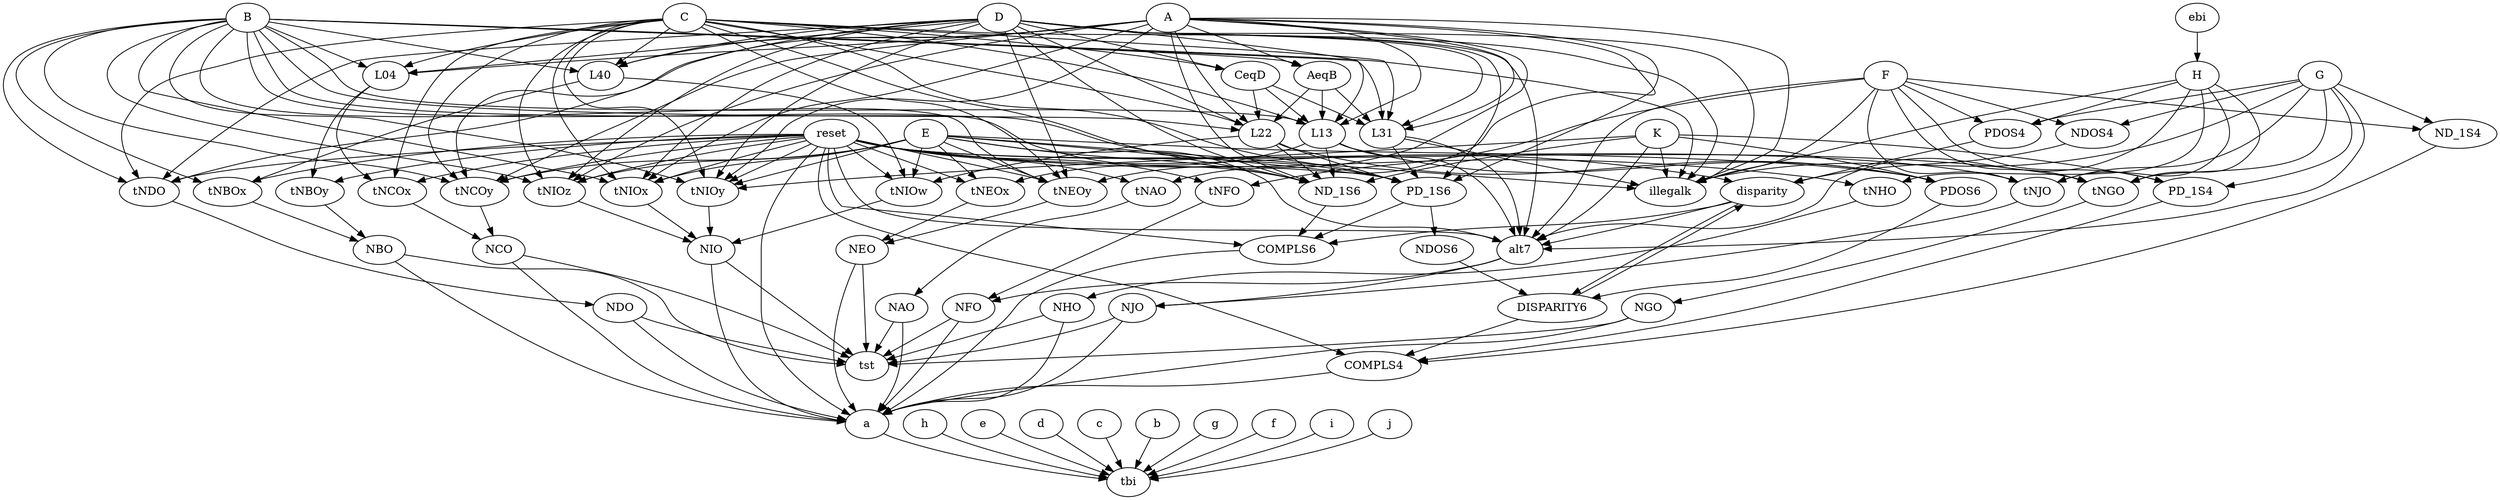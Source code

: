 strict digraph "" {
	NEO -> tst	 [weight=1.0];
	NEO -> a	 [weight=1.0];
	PD_1S4 -> COMPLS4	 [weight=1.0];
	tNBOx -> NBO	 [weight=1.0];
	tNBOy -> NBO	 [weight=1.0];
	PD_1S6 -> NDOS6	 [weight=1.0];
	PD_1S6 -> COMPLS6	 [weight=1.0];
	L31 -> PD_1S6	 [weight=1.0];
	L31 -> alt7	 [weight=1.0];
	L31 -> illegalk	 [weight=1.0];
	NGO -> tst	 [weight=1.0];
	NGO -> a	 [weight=1.0];
	tNCOy -> NCO	 [weight=1.0];
	ebi -> H	 [weight=1.0];
	PDOS4 -> disparity	 [weight=1.0];
	B -> tNBOx	 [weight=1.0];
	B -> PD_1S6	 [weight=1.0];
	B -> L31	 [weight=1.0];
	B -> tNCOy	 [weight=1.0];
	B -> ND_1S6	 [weight=1.0];
	B -> tNDO	 [weight=1.0];
	B -> tNIOz	 [weight=1.0];
	B -> tNIOy	 [weight=1.0];
	B -> tNIOx	 [weight=1.0];
	B -> L22	 [weight=1.0];
	B -> AeqB	 [weight=1.0];
	B -> L40	 [weight=1.0];
	B -> L04	 [weight=1.0];
	B -> L13	 [weight=1.0];
	B -> illegalk	 [weight=1.0];
	B -> tNEOy	 [weight=1.0];
	ND_1S4 -> COMPLS4	 [weight=1.0];
	ND_1S6 -> COMPLS6	 [weight=1.0];
	tNDO -> NDO	 [weight=1.0];
	D -> PD_1S6	 [weight=1.0];
	D -> L31	 [weight=1.0];
	D -> tNCOy	 [weight=1.0];
	D -> ND_1S6	 [weight=1.0];
	D -> tNDO	 [weight=1.0];
	D -> tNIOz	 [weight=1.0];
	D -> tNIOy	 [weight=1.0];
	D -> tNIOx	 [weight=1.0];
	D -> L22	 [weight=1.0];
	D -> alt7	 [weight=1.0];
	D -> CeqD	 [weight=1.0];
	D -> L40	 [weight=1.0];
	D -> L04	 [weight=1.0];
	D -> L13	 [weight=1.0];
	D -> illegalk	 [weight=1.0];
	D -> tNEOy	 [weight=1.0];
	F -> PD_1S4	 [weight=1.0];
	F -> PDOS4	 [weight=1.0];
	F -> ND_1S4	 [weight=1.0];
	F -> tNFO	 [weight=1.0];
	F -> NDOS4	 [weight=1.0];
	F -> alt7	 [weight=1.0];
	F -> tNJO	 [weight=1.0];
	F -> tNGO	 [weight=1.0];
	F -> illegalk	 [weight=1.0];
	tNFO -> NFO	 [weight=1.0];
	tNIOw -> NIO	 [weight=1.0];
	NDOS4 -> disparity	 [weight=1.0];
	PDOS6 -> DISPARITY6	 [weight=1.0];
	NDOS6 -> DISPARITY6	 [weight=1.0];
	tNIOz -> NIO	 [weight=1.0];
	tNIOy -> NIO	 [weight=1.0];
	tNIOx -> NIO	 [weight=1.0];
	NJO -> tst	 [weight=1.0];
	NJO -> a	 [weight=1.0];
	tNHO -> NHO	 [weight=1.0];
	disparity -> alt7	 [weight=1.0];
	disparity -> COMPLS6	 [weight=1.0];
	disparity -> DISPARITY6	 [weight=1.0];
	L22 -> PD_1S6	 [weight=1.0];
	L22 -> ND_1S6	 [weight=1.0];
	L22 -> tNIOw	 [weight=1.0];
	L22 -> PDOS6	 [weight=1.0];
	NBO -> tst	 [weight=1.0];
	NBO -> a	 [weight=1.0];
	h -> tbi	 [weight=1.0];
	alt7 -> NJO	 [weight=1.0];
	alt7 -> NFO	 [weight=1.0];
	CeqD -> L31	 [weight=1.0];
	CeqD -> L22	 [weight=1.0];
	CeqD -> L13	 [weight=1.0];
	AeqB -> L31	 [weight=1.0];
	AeqB -> L22	 [weight=1.0];
	AeqB -> L13	 [weight=1.0];
	tNJO -> NJO	 [weight=1.0];
	A -> PD_1S6	 [weight=1.0];
	A -> L31	 [weight=1.0];
	A -> tNCOy	 [weight=1.0];
	A -> ND_1S6	 [weight=1.0];
	A -> tNDO	 [weight=1.0];
	A -> tNIOz	 [weight=1.0];
	A -> tNIOy	 [weight=1.0];
	A -> tNIOx	 [weight=1.0];
	A -> L22	 [weight=1.0];
	A -> AeqB	 [weight=1.0];
	A -> L40	 [weight=1.0];
	A -> L04	 [weight=1.0];
	A -> L13	 [weight=1.0];
	A -> illegalk	 [weight=1.0];
	A -> tNAO	 [weight=1.0];
	A -> tNEOy	 [weight=1.0];
	reset -> tNBOx	 [weight=2.0];
	reset -> tNBOy	 [weight=2.0];
	reset -> tNCOy	 [weight=2.0];
	reset -> tNDO	 [weight=2.0];
	reset -> tNFO	 [weight=2.0];
	reset -> tNIOw	 [weight=2.0];
	reset -> tNIOz	 [weight=2.0];
	reset -> tNIOy	 [weight=2.0];
	reset -> tNIOx	 [weight=2.0];
	reset -> tNHO	 [weight=2.0];
	reset -> disparity	 [weight=2.0];
	reset -> alt7	 [weight=2.0];
	reset -> tNJO	 [weight=2.0];
	reset -> COMPLS4	 [weight=2.0];
	reset -> COMPLS6	 [weight=2.0];
	reset -> tNCOx	 [weight=2.0];
	reset -> tNGO	 [weight=2.0];
	reset -> a	 [weight=2.0];
	reset -> tNAO	 [weight=2.0];
	reset -> tNEOy	 [weight=2.0];
	reset -> tNEOx	 [weight=2.0];
	C -> PD_1S6	 [weight=1.0];
	C -> L31	 [weight=1.0];
	C -> tNCOy	 [weight=1.0];
	C -> ND_1S6	 [weight=1.0];
	C -> tNDO	 [weight=1.0];
	C -> tNIOz	 [weight=1.0];
	C -> tNIOy	 [weight=1.0];
	C -> tNIOx	 [weight=1.0];
	C -> L22	 [weight=1.0];
	C -> CeqD	 [weight=1.0];
	C -> L40	 [weight=1.0];
	C -> L04	 [weight=1.0];
	C -> tNCOx	 [weight=1.0];
	C -> L13	 [weight=1.0];
	C -> illegalk	 [weight=1.0];
	C -> tNEOy	 [weight=1.0];
	L40 -> tNBOx	 [weight=1.0];
	L40 -> tNIOw	 [weight=1.0];
	E -> PD_1S6	 [weight=1.0];
	E -> tNCOy	 [weight=1.0];
	E -> ND_1S6	 [weight=1.0];
	E -> tNIOw	 [weight=1.0];
	E -> PDOS6	 [weight=1.0];
	E -> tNIOz	 [weight=1.0];
	E -> tNIOy	 [weight=1.0];
	E -> tNIOx	 [weight=1.0];
	E -> alt7	 [weight=1.0];
	E -> illegalk	 [weight=1.0];
	E -> tNEOy	 [weight=1.0];
	E -> tNEOx	 [weight=1.0];
	COMPLS4 -> a	 [weight=1.0];
	G -> PD_1S4	 [weight=1.0];
	G -> PDOS4	 [weight=1.0];
	G -> ND_1S4	 [weight=1.0];
	G -> NDOS4	 [weight=1.0];
	G -> alt7	 [weight=1.0];
	G -> tNJO	 [weight=1.0];
	G -> tNGO	 [weight=1.0];
	G -> illegalk	 [weight=1.0];
	COMPLS6 -> a	 [weight=1.0];
	NFO -> tst	 [weight=1.0];
	NFO -> a	 [weight=1.0];
	H -> PDOS4	 [weight=1.0];
	H -> tNHO	 [weight=1.0];
	H -> alt7	 [weight=1.0];
	H -> tNJO	 [weight=1.0];
	H -> tNGO	 [weight=1.0];
	H -> illegalk	 [weight=1.0];
	K -> PD_1S4	 [weight=1.0];
	K -> ND_1S6	 [weight=1.0];
	K -> PDOS6	 [weight=1.0];
	K -> tNIOy	 [weight=1.0];
	K -> alt7	 [weight=1.0];
	K -> illegalk	 [weight=1.0];
	L04 -> tNBOy	 [weight=1.0];
	L04 -> tNCOx	 [weight=1.0];
	tNCOx -> NCO	 [weight=1.0];
	tNGO -> NGO	 [weight=1.0];
	e -> tbi	 [weight=1.0];
	L13 -> ND_1S6	 [weight=1.0];
	L13 -> PDOS6	 [weight=1.0];
	L13 -> alt7	 [weight=1.0];
	L13 -> tNEOx	 [weight=1.0];
	d -> tbi	 [weight=1.0];
	a -> tbi	 [weight=1.0];
	c -> tbi	 [weight=1.0];
	b -> tbi	 [weight=1.0];
	NDO -> tst	 [weight=1.0];
	NDO -> a	 [weight=1.0];
	NIO -> tst	 [weight=1.0];
	NIO -> a	 [weight=1.0];
	g -> tbi	 [weight=1.0];
	f -> tbi	 [weight=1.0];
	i -> tbi	 [weight=1.0];
	j -> tbi	 [weight=1.0];
	DISPARITY6 -> disparity	 [weight=1.0];
	DISPARITY6 -> COMPLS4	 [weight=1.0];
	tNAO -> NAO	 [weight=1.0];
	NCO -> tst	 [weight=1.0];
	NCO -> a	 [weight=1.0];
	NAO -> tst	 [weight=1.0];
	NAO -> a	 [weight=1.0];
	NHO -> tst	 [weight=1.0];
	NHO -> a	 [weight=1.0];
	tNEOy -> NEO	 [weight=1.0];
	tNEOx -> NEO	 [weight=1.0];
}
